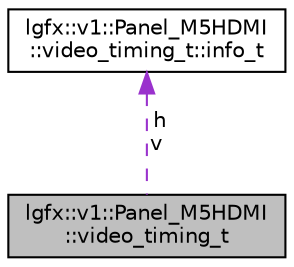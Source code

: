 digraph "lgfx::v1::Panel_M5HDMI::video_timing_t"
{
 // LATEX_PDF_SIZE
  edge [fontname="Helvetica",fontsize="10",labelfontname="Helvetica",labelfontsize="10"];
  node [fontname="Helvetica",fontsize="10",shape=record];
  Node1 [label="lgfx::v1::Panel_M5HDMI\l::video_timing_t",height=0.2,width=0.4,color="black", fillcolor="grey75", style="filled", fontcolor="black",tooltip=" "];
  Node2 -> Node1 [dir="back",color="darkorchid3",fontsize="10",style="dashed",label=" h\nv" ,fontname="Helvetica"];
  Node2 [label="lgfx::v1::Panel_M5HDMI\l::video_timing_t::info_t",height=0.2,width=0.4,color="black", fillcolor="white", style="filled",URL="$d9/d10/structlgfx_1_1v1_1_1Panel__M5HDMI_1_1video__timing__t_1_1info__t.html",tooltip=" "];
}
